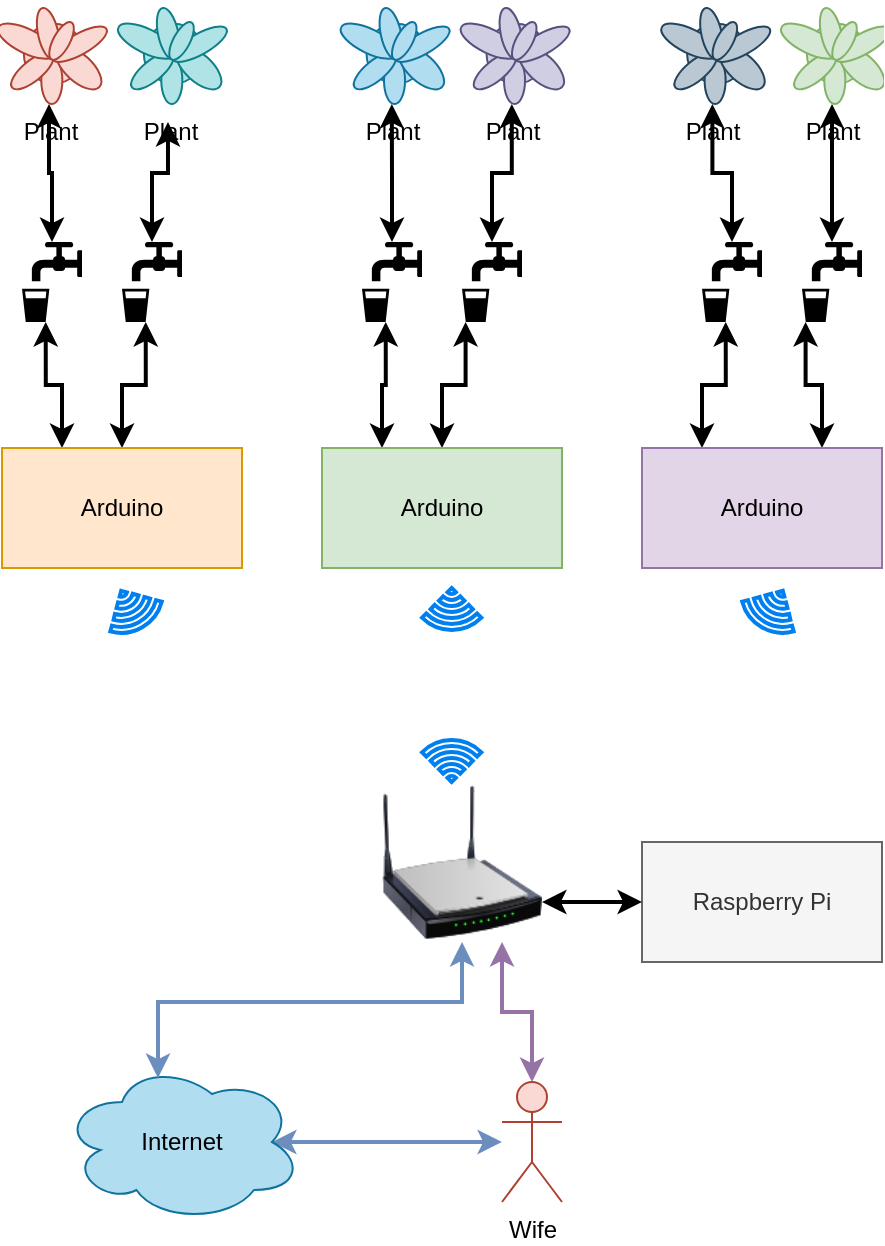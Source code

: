 <mxfile version="13.5.7" type="device"><diagram id="A30E4N5bMFnFHqcpkwwD" name="Page-1"><mxGraphModel dx="1422" dy="822" grid="1" gridSize="10" guides="1" tooltips="1" connect="1" arrows="1" fold="1" page="1" pageScale="1" pageWidth="850" pageHeight="1100" math="0" shadow="0"><root><mxCell id="0"/><mxCell id="1" parent="0"/><mxCell id="AyHwU_b9rfGLlLCSiPN6-1" value="Raspberry Pi" style="rounded=0;whiteSpace=wrap;html=1;fillColor=#f5f5f5;strokeColor=#666666;fontColor=#333333;" parent="1" vertex="1"><mxGeometry x="520" y="430" width="120" height="60" as="geometry"/></mxCell><mxCell id="AyHwU_b9rfGLlLCSiPN6-37" style="edgeStyle=orthogonalEdgeStyle;rounded=0;orthogonalLoop=1;jettySize=auto;html=1;exitX=0.25;exitY=0;exitDx=0;exitDy=0;entryX=0.395;entryY=1;entryDx=0;entryDy=0;entryPerimeter=0;startArrow=classic;startFill=1;strokeWidth=2;" parent="1" source="AyHwU_b9rfGLlLCSiPN6-2" target="AyHwU_b9rfGLlLCSiPN6-13" edge="1"><mxGeometry relative="1" as="geometry"/></mxCell><mxCell id="AyHwU_b9rfGLlLCSiPN6-38" style="edgeStyle=orthogonalEdgeStyle;rounded=0;orthogonalLoop=1;jettySize=auto;html=1;exitX=0.5;exitY=0;exitDx=0;exitDy=0;entryX=0.395;entryY=1;entryDx=0;entryDy=0;entryPerimeter=0;startArrow=classic;startFill=1;strokeWidth=2;" parent="1" source="AyHwU_b9rfGLlLCSiPN6-2" target="AyHwU_b9rfGLlLCSiPN6-14" edge="1"><mxGeometry relative="1" as="geometry"/></mxCell><mxCell id="AyHwU_b9rfGLlLCSiPN6-2" value="Arduino" style="rounded=0;whiteSpace=wrap;html=1;fillColor=#ffe6cc;strokeColor=#d79b00;" parent="1" vertex="1"><mxGeometry x="200" y="233" width="120" height="60" as="geometry"/></mxCell><mxCell id="AyHwU_b9rfGLlLCSiPN6-39" style="edgeStyle=orthogonalEdgeStyle;rounded=0;orthogonalLoop=1;jettySize=auto;html=1;exitX=0.25;exitY=0;exitDx=0;exitDy=0;entryX=0.395;entryY=1;entryDx=0;entryDy=0;entryPerimeter=0;startArrow=classic;startFill=1;strokeWidth=2;" parent="1" source="AyHwU_b9rfGLlLCSiPN6-3" target="AyHwU_b9rfGLlLCSiPN6-16" edge="1"><mxGeometry relative="1" as="geometry"/></mxCell><mxCell id="AyHwU_b9rfGLlLCSiPN6-40" style="edgeStyle=orthogonalEdgeStyle;rounded=0;orthogonalLoop=1;jettySize=auto;html=1;exitX=0.5;exitY=0;exitDx=0;exitDy=0;entryX=0.06;entryY=1;entryDx=0;entryDy=0;entryPerimeter=0;startArrow=classic;startFill=1;strokeWidth=2;" parent="1" source="AyHwU_b9rfGLlLCSiPN6-3" target="AyHwU_b9rfGLlLCSiPN6-15" edge="1"><mxGeometry relative="1" as="geometry"/></mxCell><mxCell id="AyHwU_b9rfGLlLCSiPN6-3" value="Arduino" style="rounded=0;whiteSpace=wrap;html=1;fillColor=#d5e8d4;strokeColor=#82b366;" parent="1" vertex="1"><mxGeometry x="360" y="233" width="120" height="60" as="geometry"/></mxCell><mxCell id="AyHwU_b9rfGLlLCSiPN6-41" style="edgeStyle=orthogonalEdgeStyle;rounded=0;orthogonalLoop=1;jettySize=auto;html=1;exitX=0.25;exitY=0;exitDx=0;exitDy=0;entryX=0.395;entryY=1;entryDx=0;entryDy=0;entryPerimeter=0;startArrow=classic;startFill=1;strokeWidth=2;" parent="1" source="AyHwU_b9rfGLlLCSiPN6-4" target="AyHwU_b9rfGLlLCSiPN6-10" edge="1"><mxGeometry relative="1" as="geometry"/></mxCell><mxCell id="AyHwU_b9rfGLlLCSiPN6-42" style="edgeStyle=orthogonalEdgeStyle;rounded=0;orthogonalLoop=1;jettySize=auto;html=1;exitX=0.75;exitY=0;exitDx=0;exitDy=0;entryX=0.06;entryY=1;entryDx=0;entryDy=0;entryPerimeter=0;startArrow=classic;startFill=1;strokeWidth=2;" parent="1" source="AyHwU_b9rfGLlLCSiPN6-4" target="AyHwU_b9rfGLlLCSiPN6-11" edge="1"><mxGeometry relative="1" as="geometry"/></mxCell><mxCell id="AyHwU_b9rfGLlLCSiPN6-4" value="Arduino" style="rounded=0;whiteSpace=wrap;html=1;fillColor=#e1d5e7;strokeColor=#9673a6;" parent="1" vertex="1"><mxGeometry x="520" y="233" width="120" height="60" as="geometry"/></mxCell><mxCell id="AyHwU_b9rfGLlLCSiPN6-48" style="edgeStyle=orthogonalEdgeStyle;rounded=0;orthogonalLoop=1;jettySize=auto;html=1;exitX=0.5;exitY=0;exitDx=0;exitDy=0;exitPerimeter=0;startArrow=classic;startFill=1;strokeWidth=2;" parent="1" source="AyHwU_b9rfGLlLCSiPN6-10" target="AyHwU_b9rfGLlLCSiPN6-35" edge="1"><mxGeometry relative="1" as="geometry"/></mxCell><mxCell id="AyHwU_b9rfGLlLCSiPN6-10" value="" style="shape=mxgraph.signs.food.drinking_water_2;html=1;fillColor=#000000;strokeColor=none;verticalLabelPosition=bottom;verticalAlign=top;align=center;" parent="1" vertex="1"><mxGeometry x="550" y="130" width="30" height="40" as="geometry"/></mxCell><mxCell id="AyHwU_b9rfGLlLCSiPN6-49" style="edgeStyle=orthogonalEdgeStyle;rounded=0;orthogonalLoop=1;jettySize=auto;html=1;exitX=0.5;exitY=0;exitDx=0;exitDy=0;exitPerimeter=0;startArrow=classic;startFill=1;strokeWidth=2;" parent="1" source="AyHwU_b9rfGLlLCSiPN6-11" target="AyHwU_b9rfGLlLCSiPN6-36" edge="1"><mxGeometry relative="1" as="geometry"/></mxCell><mxCell id="AyHwU_b9rfGLlLCSiPN6-11" value="" style="shape=mxgraph.signs.food.drinking_water_2;html=1;fillColor=#000000;strokeColor=none;verticalLabelPosition=bottom;verticalAlign=top;align=center;" parent="1" vertex="1"><mxGeometry x="600" y="130" width="30" height="40" as="geometry"/></mxCell><mxCell id="AyHwU_b9rfGLlLCSiPN6-44" style="edgeStyle=orthogonalEdgeStyle;rounded=0;orthogonalLoop=1;jettySize=auto;html=1;exitX=0.5;exitY=0;exitDx=0;exitDy=0;exitPerimeter=0;startArrow=classic;startFill=1;strokeWidth=2;" parent="1" source="AyHwU_b9rfGLlLCSiPN6-13" target="AyHwU_b9rfGLlLCSiPN6-30" edge="1"><mxGeometry relative="1" as="geometry"/></mxCell><mxCell id="AyHwU_b9rfGLlLCSiPN6-13" value="" style="shape=mxgraph.signs.food.drinking_water_2;html=1;fillColor=#000000;strokeColor=none;verticalLabelPosition=bottom;verticalAlign=top;align=center;" parent="1" vertex="1"><mxGeometry x="210" y="130" width="30" height="40" as="geometry"/></mxCell><mxCell id="AyHwU_b9rfGLlLCSiPN6-45" style="edgeStyle=orthogonalEdgeStyle;rounded=0;orthogonalLoop=1;jettySize=auto;html=1;exitX=0.5;exitY=0;exitDx=0;exitDy=0;exitPerimeter=0;entryX=0.489;entryY=1.176;entryDx=0;entryDy=0;entryPerimeter=0;startArrow=classic;startFill=1;strokeWidth=2;" parent="1" source="AyHwU_b9rfGLlLCSiPN6-14" target="AyHwU_b9rfGLlLCSiPN6-31" edge="1"><mxGeometry relative="1" as="geometry"/></mxCell><mxCell id="AyHwU_b9rfGLlLCSiPN6-14" value="" style="shape=mxgraph.signs.food.drinking_water_2;html=1;fillColor=#000000;strokeColor=none;verticalLabelPosition=bottom;verticalAlign=top;align=center;" parent="1" vertex="1"><mxGeometry x="260" y="130" width="30" height="40" as="geometry"/></mxCell><mxCell id="AyHwU_b9rfGLlLCSiPN6-47" style="edgeStyle=orthogonalEdgeStyle;rounded=0;orthogonalLoop=1;jettySize=auto;html=1;exitX=0.5;exitY=0;exitDx=0;exitDy=0;exitPerimeter=0;startArrow=classic;startFill=1;strokeWidth=2;" parent="1" source="AyHwU_b9rfGLlLCSiPN6-15" target="AyHwU_b9rfGLlLCSiPN6-34" edge="1"><mxGeometry relative="1" as="geometry"/></mxCell><mxCell id="AyHwU_b9rfGLlLCSiPN6-15" value="" style="shape=mxgraph.signs.food.drinking_water_2;html=1;fillColor=#000000;strokeColor=none;verticalLabelPosition=bottom;verticalAlign=top;align=center;" parent="1" vertex="1"><mxGeometry x="430" y="130" width="30" height="40" as="geometry"/></mxCell><mxCell id="AyHwU_b9rfGLlLCSiPN6-46" style="edgeStyle=orthogonalEdgeStyle;rounded=0;orthogonalLoop=1;jettySize=auto;html=1;exitX=0.5;exitY=0;exitDx=0;exitDy=0;exitPerimeter=0;startArrow=classic;startFill=1;strokeWidth=2;" parent="1" source="AyHwU_b9rfGLlLCSiPN6-16" target="AyHwU_b9rfGLlLCSiPN6-33" edge="1"><mxGeometry relative="1" as="geometry"/></mxCell><mxCell id="AyHwU_b9rfGLlLCSiPN6-16" value="" style="shape=mxgraph.signs.food.drinking_water_2;html=1;fillColor=#000000;strokeColor=none;verticalLabelPosition=bottom;verticalAlign=top;align=center;" parent="1" vertex="1"><mxGeometry x="380" y="130" width="30" height="40" as="geometry"/></mxCell><mxCell id="AyHwU_b9rfGLlLCSiPN6-21" value="" style="html=1;verticalLabelPosition=bottom;align=center;labelBackgroundColor=#ffffff;verticalAlign=top;strokeWidth=2;strokeColor=#0080F0;shadow=0;dashed=0;shape=mxgraph.ios7.icons.wifi;pointerEvents=1;rotation=-210;" parent="1" vertex="1"><mxGeometry x="250" y="303" width="29.7" height="21" as="geometry"/></mxCell><mxCell id="AyHwU_b9rfGLlLCSiPN6-22" value="" style="html=1;verticalLabelPosition=bottom;align=center;labelBackgroundColor=#ffffff;verticalAlign=top;strokeWidth=2;strokeColor=#0080F0;shadow=0;dashed=0;shape=mxgraph.ios7.icons.wifi;pointerEvents=1;rotation=-180;" parent="1" vertex="1"><mxGeometry x="410" y="303" width="29.7" height="21" as="geometry"/></mxCell><mxCell id="AyHwU_b9rfGLlLCSiPN6-23" value="" style="html=1;verticalLabelPosition=bottom;align=center;labelBackgroundColor=#ffffff;verticalAlign=top;strokeWidth=2;strokeColor=#0080F0;shadow=0;dashed=0;shape=mxgraph.ios7.icons.wifi;pointerEvents=1;rotation=-150;" parent="1" vertex="1"><mxGeometry x="570.3" y="303" width="29.7" height="21" as="geometry"/></mxCell><mxCell id="AyHwU_b9rfGLlLCSiPN6-24" value="" style="html=1;verticalLabelPosition=bottom;align=center;labelBackgroundColor=#ffffff;verticalAlign=top;strokeWidth=2;strokeColor=#0080F0;shadow=0;dashed=0;shape=mxgraph.ios7.icons.wifi;pointerEvents=1;rotation=0;" parent="1" vertex="1"><mxGeometry x="410" y="379" width="29.7" height="21" as="geometry"/></mxCell><mxCell id="gJN2EyiZxI5UX-H2MviH-1" style="edgeStyle=orthogonalEdgeStyle;rounded=0;orthogonalLoop=1;jettySize=auto;html=1;exitX=0.875;exitY=0.5;exitDx=0;exitDy=0;exitPerimeter=0;startArrow=classic;startFill=1;strokeWidth=2;fillColor=#dae8fc;strokeColor=#6c8ebf;" edge="1" parent="1" source="AyHwU_b9rfGLlLCSiPN6-25" target="AyHwU_b9rfGLlLCSiPN6-29"><mxGeometry relative="1" as="geometry"/></mxCell><mxCell id="AyHwU_b9rfGLlLCSiPN6-25" value="Internet" style="ellipse;shape=cloud;whiteSpace=wrap;html=1;fillColor=#b1ddf0;strokeColor=#10739e;" parent="1" vertex="1"><mxGeometry x="230" y="540" width="120" height="80" as="geometry"/></mxCell><mxCell id="AyHwU_b9rfGLlLCSiPN6-27" style="edgeStyle=orthogonalEdgeStyle;rounded=0;orthogonalLoop=1;jettySize=auto;html=1;exitX=0.5;exitY=1;exitDx=0;exitDy=0;entryX=0.4;entryY=0.1;entryDx=0;entryDy=0;entryPerimeter=0;startArrow=classic;startFill=1;strokeWidth=2;fillColor=#dae8fc;strokeColor=#6c8ebf;" parent="1" source="AyHwU_b9rfGLlLCSiPN6-26" target="AyHwU_b9rfGLlLCSiPN6-25" edge="1"><mxGeometry relative="1" as="geometry"/></mxCell><mxCell id="AyHwU_b9rfGLlLCSiPN6-28" style="edgeStyle=orthogonalEdgeStyle;rounded=0;orthogonalLoop=1;jettySize=auto;html=1;exitX=1;exitY=0.75;exitDx=0;exitDy=0;entryX=0;entryY=0.5;entryDx=0;entryDy=0;startArrow=classic;startFill=1;strokeWidth=2;" parent="1" source="AyHwU_b9rfGLlLCSiPN6-26" target="AyHwU_b9rfGLlLCSiPN6-1" edge="1"><mxGeometry relative="1" as="geometry"/></mxCell><mxCell id="AyHwU_b9rfGLlLCSiPN6-26" value="" style="image;html=1;image=img/lib/clip_art/networking/Wireless_Router_N_128x128.png" parent="1" vertex="1"><mxGeometry x="390" y="400" width="80" height="80" as="geometry"/></mxCell><mxCell id="gJN2EyiZxI5UX-H2MviH-2" style="edgeStyle=orthogonalEdgeStyle;rounded=0;orthogonalLoop=1;jettySize=auto;html=1;exitX=0.5;exitY=0;exitDx=0;exitDy=0;exitPerimeter=0;entryX=0.75;entryY=1;entryDx=0;entryDy=0;startArrow=classic;startFill=1;strokeWidth=2;fillColor=#e1d5e7;strokeColor=#9673a6;" edge="1" parent="1" source="AyHwU_b9rfGLlLCSiPN6-29" target="AyHwU_b9rfGLlLCSiPN6-26"><mxGeometry relative="1" as="geometry"/></mxCell><mxCell id="AyHwU_b9rfGLlLCSiPN6-29" value="Wife" style="shape=umlActor;verticalLabelPosition=bottom;verticalAlign=top;html=1;outlineConnect=0;fillColor=#fad9d5;strokeColor=#ae4132;" parent="1" vertex="1"><mxGeometry x="450" y="550" width="30" height="60" as="geometry"/></mxCell><mxCell id="AyHwU_b9rfGLlLCSiPN6-30" value="Plant" style="verticalLabelPosition=bottom;html=1;verticalAlign=top;align=center;shape=mxgraph.floorplan.plant;fillColor=#fad9d5;strokeColor=#ae4132;" parent="1" vertex="1"><mxGeometry x="200" y="10" width="47" height="51" as="geometry"/></mxCell><mxCell id="AyHwU_b9rfGLlLCSiPN6-31" value="Plant" style="verticalLabelPosition=bottom;html=1;verticalAlign=top;align=center;shape=mxgraph.floorplan.plant;fillColor=#b0e3e6;strokeColor=#0e8088;" parent="1" vertex="1"><mxGeometry x="260" y="10" width="47" height="51" as="geometry"/></mxCell><mxCell id="AyHwU_b9rfGLlLCSiPN6-33" value="Plant" style="verticalLabelPosition=bottom;html=1;verticalAlign=top;align=center;shape=mxgraph.floorplan.plant;fillColor=#b1ddf0;strokeColor=#10739e;" parent="1" vertex="1"><mxGeometry x="371.35" y="10" width="47" height="51" as="geometry"/></mxCell><mxCell id="AyHwU_b9rfGLlLCSiPN6-34" value="Plant" style="verticalLabelPosition=bottom;html=1;verticalAlign=top;align=center;shape=mxgraph.floorplan.plant;fillColor=#d0cee2;strokeColor=#56517e;" parent="1" vertex="1"><mxGeometry x="431.35" y="10" width="47" height="51" as="geometry"/></mxCell><mxCell id="AyHwU_b9rfGLlLCSiPN6-35" value="Plant" style="verticalLabelPosition=bottom;html=1;verticalAlign=top;align=center;shape=mxgraph.floorplan.plant;fillColor=#bac8d3;strokeColor=#23445d;" parent="1" vertex="1"><mxGeometry x="531.65" y="10" width="47" height="51" as="geometry"/></mxCell><mxCell id="AyHwU_b9rfGLlLCSiPN6-36" value="Plant" style="verticalLabelPosition=bottom;html=1;verticalAlign=top;align=center;shape=mxgraph.floorplan.plant;fillColor=#d5e8d4;strokeColor=#82b366;" parent="1" vertex="1"><mxGeometry x="591.5" y="10" width="47" height="51" as="geometry"/></mxCell></root></mxGraphModel></diagram></mxfile>